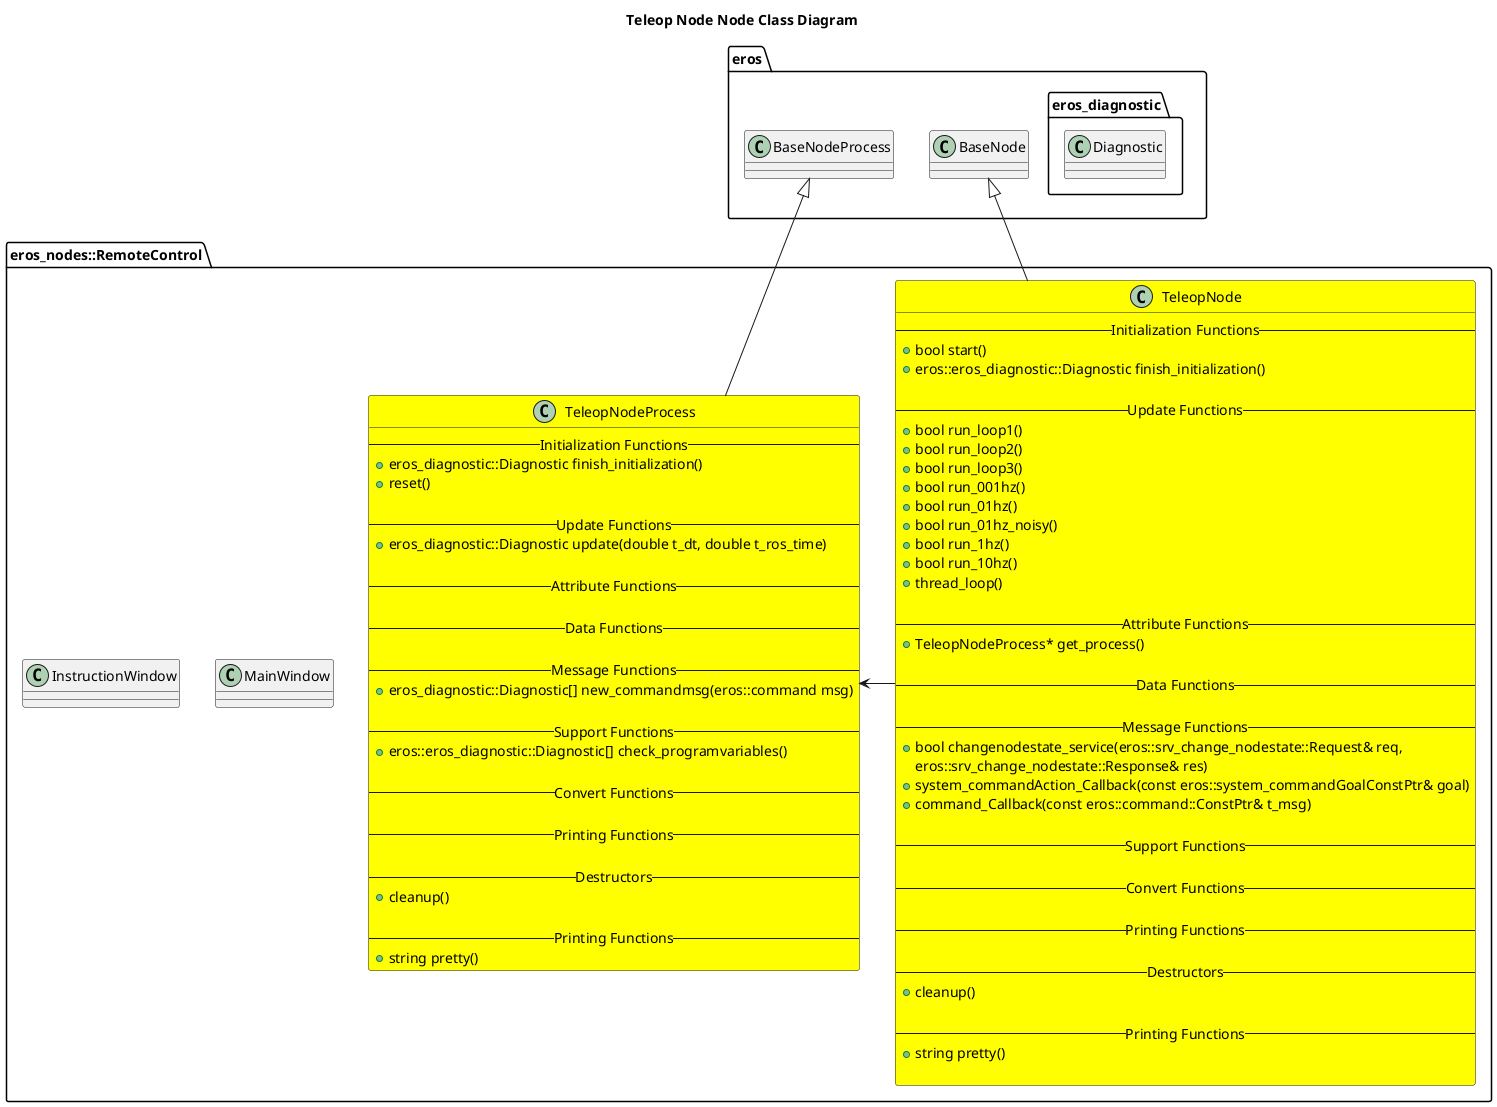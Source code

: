 @startuml
title Teleop Node Node Class Diagram
package eros {
    class BaseNode
    class BaseNodeProcess
    namespace eros_diagnostic {
        class Diagnostic
    }
}

namespace eros_nodes::RemoteControl {
    class MainWindow
    class InstructionWindow
    class TeleopNode #Yellow {
        -- Initialization Functions --
        +bool start()
        +eros::eros_diagnostic::Diagnostic finish_initialization()

        -- Update Functions --
        +bool run_loop1()
        +bool run_loop2()
        +bool run_loop3()
        +bool run_001hz()
        +bool run_01hz()
        +bool run_01hz_noisy()
        +bool run_1hz()
        +bool run_10hz()
        +thread_loop()

        -- Attribute Functions --
        +TeleopNodeProcess* get_process()

        -- Data Functions --

        -- Message Functions --
        +bool changenodestate_service(eros::srv_change_nodestate::Request& req,
                                    eros::srv_change_nodestate::Response& res)
        +system_commandAction_Callback(const eros::system_commandGoalConstPtr& goal)
        +command_Callback(const eros::command::ConstPtr& t_msg)

        -- Support Functions --

        -- Convert Functions --
        
        -- Printing Functions --

        -- Destructors --
        +cleanup()

        -- Printing Functions --
        +string pretty()

    }
    class TeleopNodeProcess #Yellow {
        -- Initialization Functions --
        +eros_diagnostic::Diagnostic finish_initialization()
        +reset()

        -- Update Functions --
        +eros_diagnostic::Diagnostic update(double t_dt, double t_ros_time)

        -- Attribute Functions --

        -- Data Functions --

        -- Message Functions --
        +eros_diagnostic::Diagnostic[] new_commandmsg(eros::command msg)

        -- Support Functions --
        +eros::eros_diagnostic::Diagnostic[] check_programvariables()

        -- Convert Functions --
        
        -- Printing Functions --

        -- Destructors --
        +cleanup()

        -- Printing Functions --
        +string pretty()
    }

    BaseNode <|-- TeleopNode
    BaseNodeProcess <|-- TeleopNodeProcess
    TeleopNode -> TeleopNodeProcess 
}

@enduml